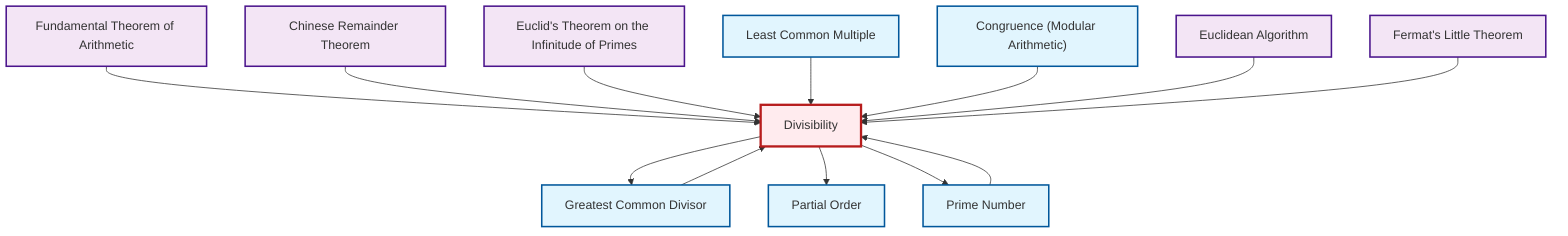 graph TD
    classDef definition fill:#e1f5fe,stroke:#01579b,stroke-width:2px
    classDef theorem fill:#f3e5f5,stroke:#4a148c,stroke-width:2px
    classDef axiom fill:#fff3e0,stroke:#e65100,stroke-width:2px
    classDef example fill:#e8f5e9,stroke:#1b5e20,stroke-width:2px
    classDef current fill:#ffebee,stroke:#b71c1c,stroke-width:3px
    thm-euclid-infinitude-primes["Euclid's Theorem on the Infinitude of Primes"]:::theorem
    thm-fermat-little["Fermat's Little Theorem"]:::theorem
    thm-fundamental-arithmetic["Fundamental Theorem of Arithmetic"]:::theorem
    def-lcm["Least Common Multiple"]:::definition
    thm-chinese-remainder["Chinese Remainder Theorem"]:::theorem
    def-prime["Prime Number"]:::definition
    thm-euclidean-algorithm["Euclidean Algorithm"]:::theorem
    def-divisibility["Divisibility"]:::definition
    def-congruence["Congruence (Modular Arithmetic)"]:::definition
    def-gcd["Greatest Common Divisor"]:::definition
    def-partial-order["Partial Order"]:::definition
    def-divisibility --> def-gcd
    thm-fundamental-arithmetic --> def-divisibility
    def-divisibility --> def-partial-order
    thm-chinese-remainder --> def-divisibility
    thm-euclid-infinitude-primes --> def-divisibility
    def-lcm --> def-divisibility
    def-prime --> def-divisibility
    def-divisibility --> def-prime
    def-congruence --> def-divisibility
    thm-euclidean-algorithm --> def-divisibility
    thm-fermat-little --> def-divisibility
    def-gcd --> def-divisibility
    class def-divisibility current
